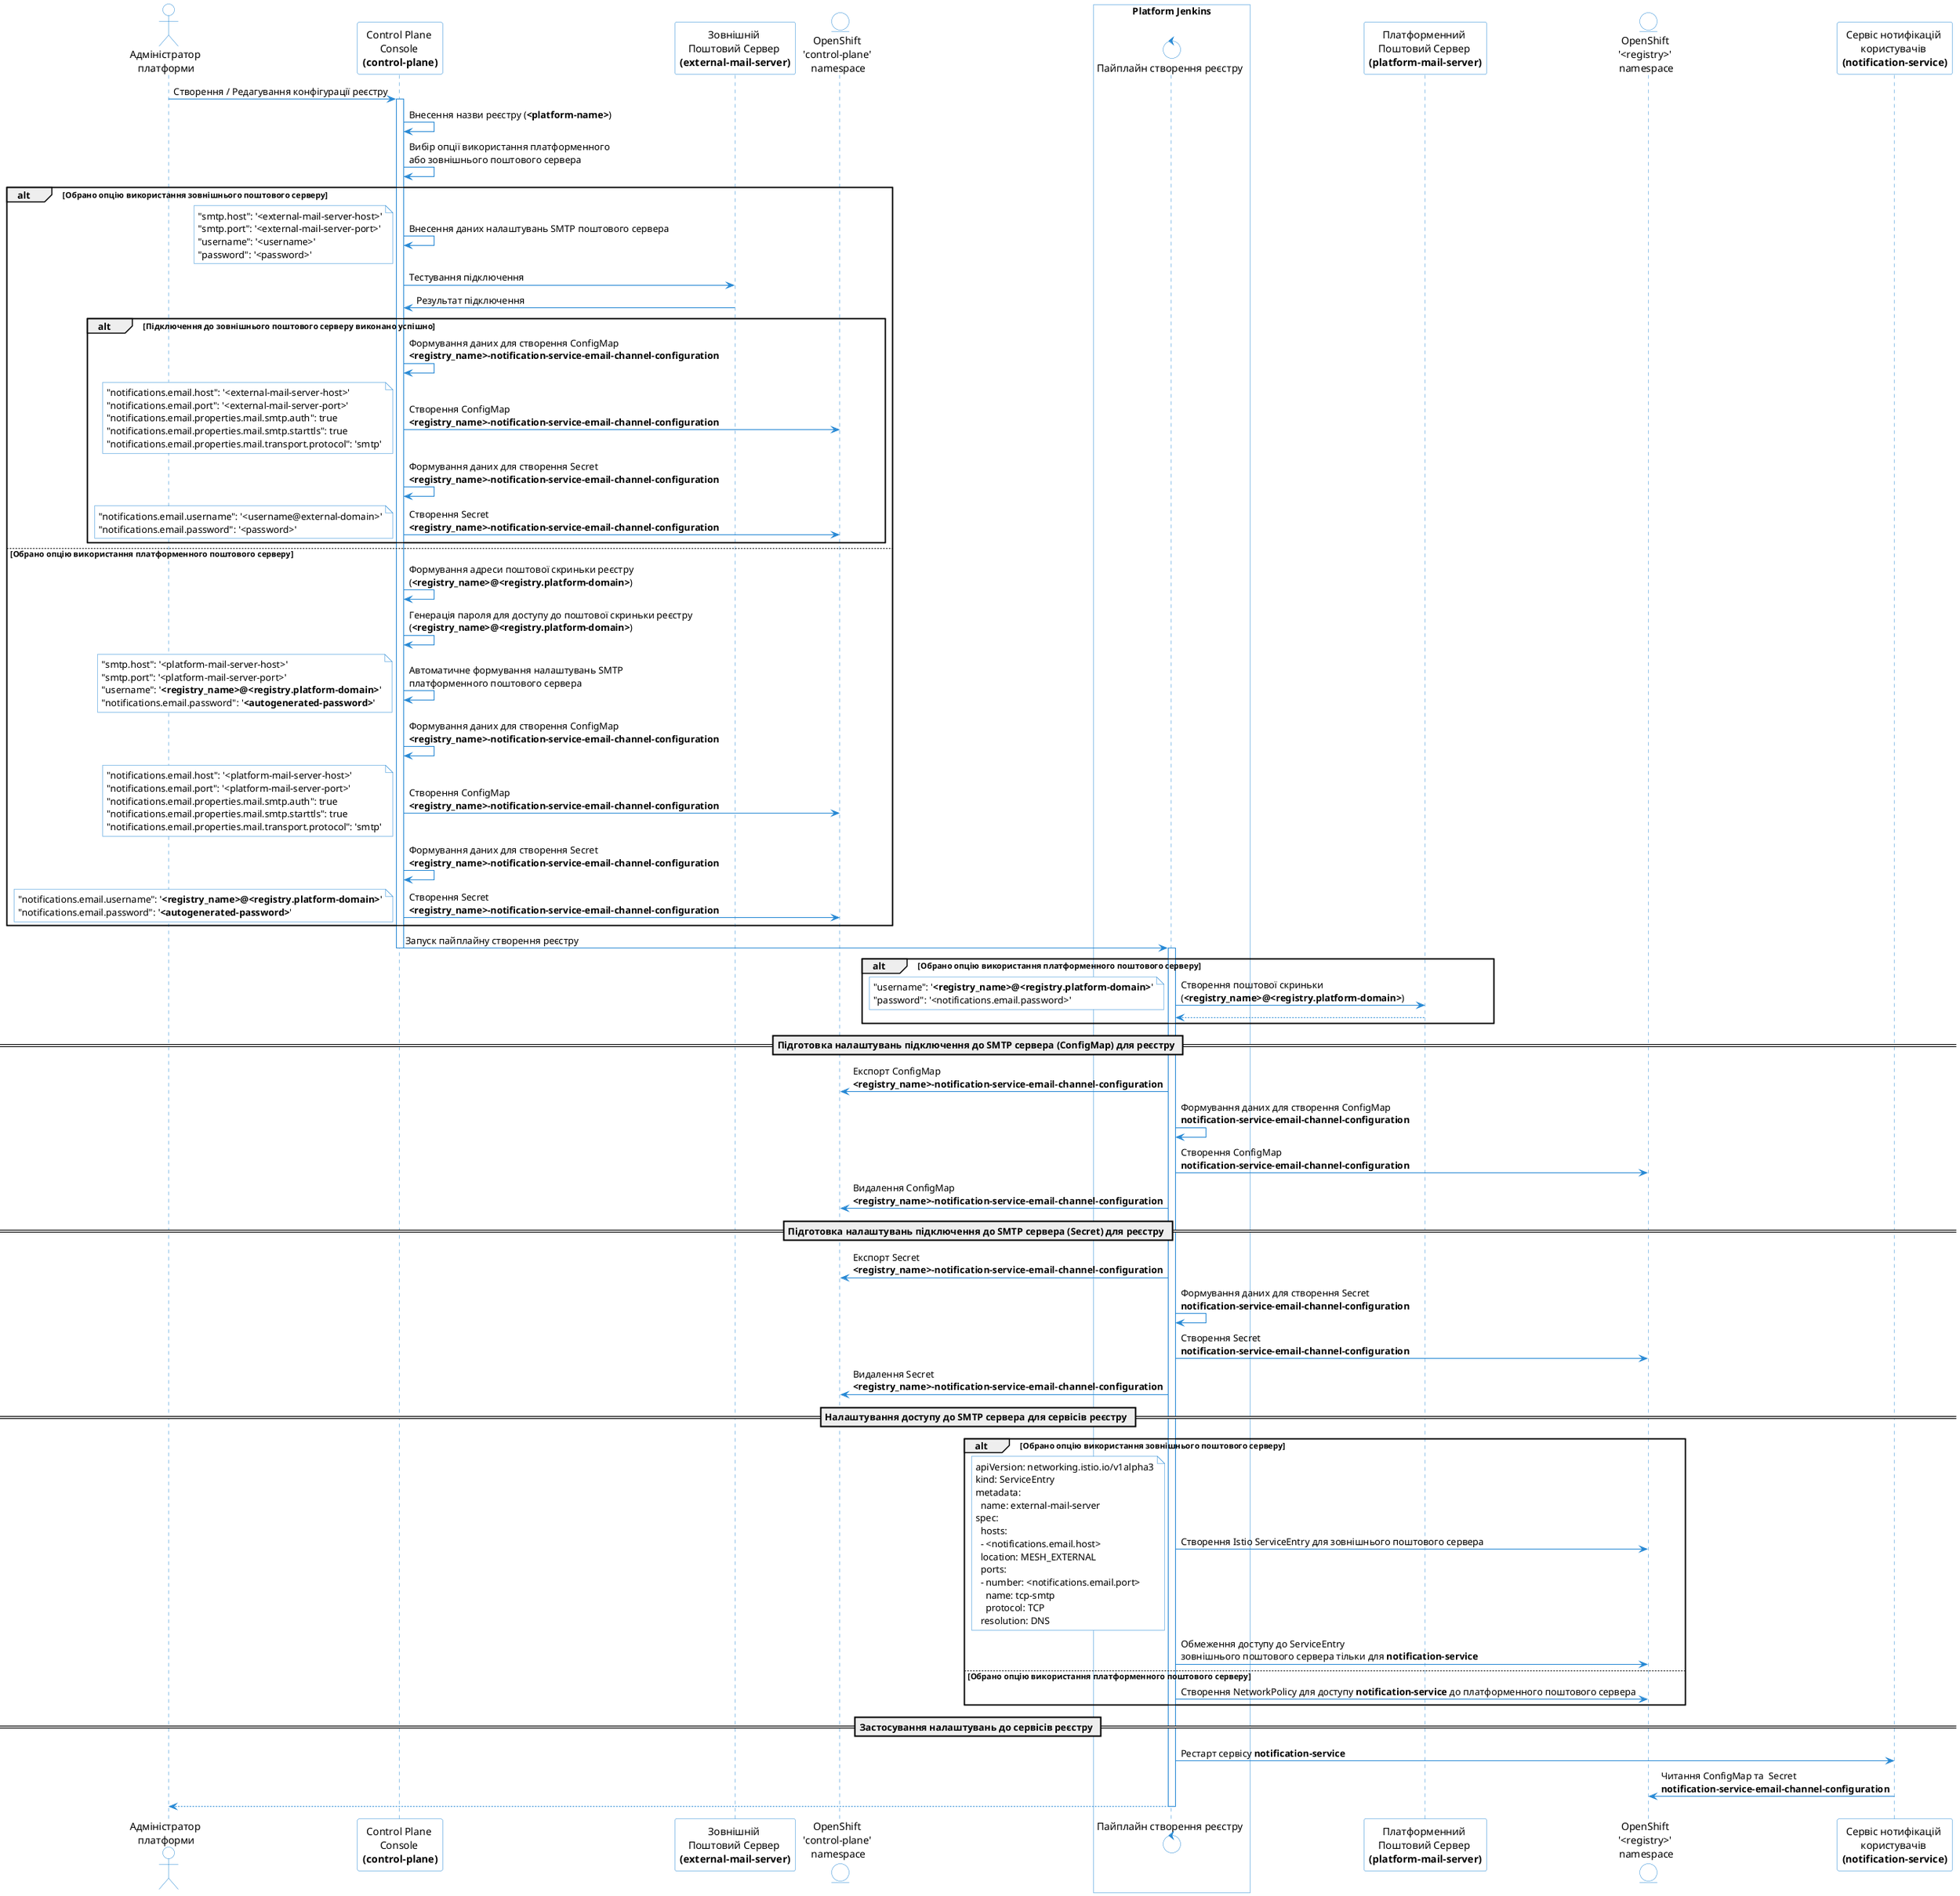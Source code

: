@startuml
skinparam shadowing false
skinparam DatabaseBackgroundColor white
skinparam DatabaseBorderColor #2688d4
skinparam QueueBackgroundColor white
skinparam QueueBorderColor #2688d4
skinparam NoteBackgroundColor white
skinparam NoteBorderColor #2688d4
skinparam EntityBackgroundColor white
skinparam EntityBorderColor #2688d4
skinparam ControlBackgroundColor white
skinparam ControlBorderColor #2688d4
skinparam ActorBackgroundColor white

skinparam sequence {
    ArrowColor #2688d4
    ActorBorderColor #2688d4
    LifeLineBorderColor #2688d4
    ParticipantBorderColor #2688d4
    ParticipantBackgroundColor white
    BoxBorderColor #2688d4
    BoxBackgroundColor white
}

actor "Адміністратор \nплатформи" as platform_admin
participant "Control Plane \nConsole \n**(control-plane)**" as control_plane

participant "Зовнішній \nПоштовий Сервер \n**(external-mail-server)**" as external_mail_server

entity "OpenShift \n'control-plane' \nnamespace" as openshift_control_plane_namespace

box Platform Jenkins
  control "Пайплайн створення реєстру" as registry_creation_pipeline
end box

participant "Платформенний \nПоштовий Сервер \n**(platform-mail-server)**" as platform_mail_server

entity "OpenShift \n'<registry>' \nnamespace" as openshift_registry_namespace
participant "Сервіс нотифікацій \nкористувачів \n**(notification-service)**" as notification_service

platform_admin -> control_plane: Створення / Редагування конфігурації реєстру
activate control_plane
control_plane -> control_plane: Внесення назви реєстру (**<platform-name>**)
control_plane -> control_plane: Вибір опції використання платформенного \nабо зовнішнього поштового сервера

alt Обрано опцію використання зовнішнього поштового серверу
  control_plane -> control_plane: Внесення даних налаштувань SMTP поштового сервера
  note left
    "smtp.host": '<external-mail-server-host>'
    "smtp.port": '<external-mail-server-port>'
    "username": '<username>'
    "password": '<password>'
  end note

  control_plane -> external_mail_server: Тестування підключення
  external_mail_server -> control_plane: Результат підключення

  alt Підключення до зовнішнього поштового серверу виконано успішно
  control_plane -> control_plane: Формування даних для створення ConfigMap\n**<registry_name>-notification-service-email-channel-configuration**
  control_plane -> openshift_control_plane_namespace: Створення ConfigMap\n**<registry_name>-notification-service-email-channel-configuration**
  note left
    "notifications.email.host": '<external-mail-server-host>'
    "notifications.email.port": '<external-mail-server-port>'
    "notifications.email.properties.mail.smtp.auth": true
    "notifications.email.properties.mail.smtp.starttls": true
    "notifications.email.properties.mail.transport.protocol": 'smtp'
  end note

  control_plane -> control_plane: Формування даних для створення Secret\n**<registry_name>-notification-service-email-channel-configuration**
  control_plane -> openshift_control_plane_namespace: Створення Secret\n**<registry_name>-notification-service-email-channel-configuration**
  note left
    "notifications.email.username": '<username@external-domain>'
    "notifications.email.password": '<password>'
  end note
  end
else Обрано опцію використання платформенного поштового серверу
  control_plane -> control_plane: Формування адреси поштової скриньки реєстру \n(**<registry_name>@<registry.platform-domain>**)
  control_plane -> control_plane: Генерація пароля для доступу до поштової скриньки реєстру \n(**<registry_name>@<registry.platform-domain>**)

  control_plane -> control_plane: Автоматичне формування налаштувань SMTP \nплатформенного поштового сервера
  note left
    "smtp.host": '<platform-mail-server-host>'
    "smtp.port": '<platform-mail-server-port>'
    "username": '**<registry_name>@<registry.platform-domain>**'
    "notifications.email.password": '**<autogenerated-password>**'
  end note

  control_plane -> control_plane: Формування даних для створення ConfigMap\n**<registry_name>-notification-service-email-channel-configuration**
  control_plane -> openshift_control_plane_namespace: Створення ConfigMap\n**<registry_name>-notification-service-email-channel-configuration**
  note left
    "notifications.email.host": '<platform-mail-server-host>'
    "notifications.email.port": '<platform-mail-server-port>'
    "notifications.email.properties.mail.smtp.auth": true
    "notifications.email.properties.mail.smtp.starttls": true
    "notifications.email.properties.mail.transport.protocol": 'smtp'
  end note

  control_plane -> control_plane: Формування даних для створення Secret\n**<registry_name>-notification-service-email-channel-configuration**
  control_plane -> openshift_control_plane_namespace: Створення Secret\n**<registry_name>-notification-service-email-channel-configuration**
  note left
    "notifications.email.username": '**<registry_name>@<registry.platform-domain>**'
    "notifications.email.password": '**<autogenerated-password>**'
  end note
end

control_plane -> registry_creation_pipeline: Запуск пайплайну створення реєстру
deactivate control_plane

activate registry_creation_pipeline
alt Обрано опцію використання платформенного поштового серверу
  registry_creation_pipeline -> platform_mail_server: Створення поштової скриньки \n(**<registry_name>@<registry.platform-domain>**)
  note left
    "username": '**<registry_name>@<registry.platform-domain>**'
    "password": '<notifications.email.password>'
  end note
  platform_mail_server --> registry_creation_pipeline
end

== Підготовка налаштувань підключення до SMTP сервера (ConfigMap) для реєстру ==
registry_creation_pipeline -> openshift_control_plane_namespace: Експорт ConfigMap\n**<registry_name>-notification-service-email-channel-configuration**
registry_creation_pipeline -> registry_creation_pipeline: Формування даних для створення ConfigMap\n**notification-service-email-channel-configuration**
registry_creation_pipeline -> openshift_registry_namespace: Створення ConfigMap\n**notification-service-email-channel-configuration**
registry_creation_pipeline -> openshift_control_plane_namespace: Видалення ConfigMap\n**<registry_name>-notification-service-email-channel-configuration**

== Підготовка налаштувань підключення до SMTP сервера (Secret) для реєстру ==
registry_creation_pipeline -> openshift_control_plane_namespace: Експорт Secret\n**<registry_name>-notification-service-email-channel-configuration**
registry_creation_pipeline -> registry_creation_pipeline: Формування даних для створення Secret\n**notification-service-email-channel-configuration**
registry_creation_pipeline -> openshift_registry_namespace: Створення Secret\n**notification-service-email-channel-configuration**
registry_creation_pipeline -> openshift_control_plane_namespace: Видалення Secret\n**<registry_name>-notification-service-email-channel-configuration**

== Налаштування доступу до SMTP сервера для сервісів реєстру ==

alt Обрано опцію використання зовнішнього поштового серверу
  registry_creation_pipeline -> openshift_registry_namespace: Створення Istio ServiceEntry для зовнішнього поштового сервера
  note left
    apiVersion: networking.istio.io/v1alpha3
    kind: ServiceEntry
    metadata:
      name: external-mail-server
    spec:
      hosts:
      - <notifications.email.host>
      location: MESH_EXTERNAL
      ports:
      - number: <notifications.email.port>
        name: tcp-smtp
        protocol: TCP
      resolution: DNS
  end note
  registry_creation_pipeline -> openshift_registry_namespace: Обмеження доступу до ServiceEntry \nзовнішнього поштового сервера тільки для **notification-service**
else Обрано опцію використання платформенного поштового серверу
  registry_creation_pipeline -> openshift_registry_namespace: Створення NetworkPolicy для доступу **notification-service** до платформенного поштового сервера
end

== Застосування налаштувань до сервісів реєстру ==
registry_creation_pipeline -> notification_service: Рестарт сервісу **notification-service**
notification_service -> openshift_registry_namespace: Читання ConfigMap та  Secret\n**notification-service-email-channel-configuration**
registry_creation_pipeline --> platform_admin

deactivate registry_creation_pipeline

@enduml
